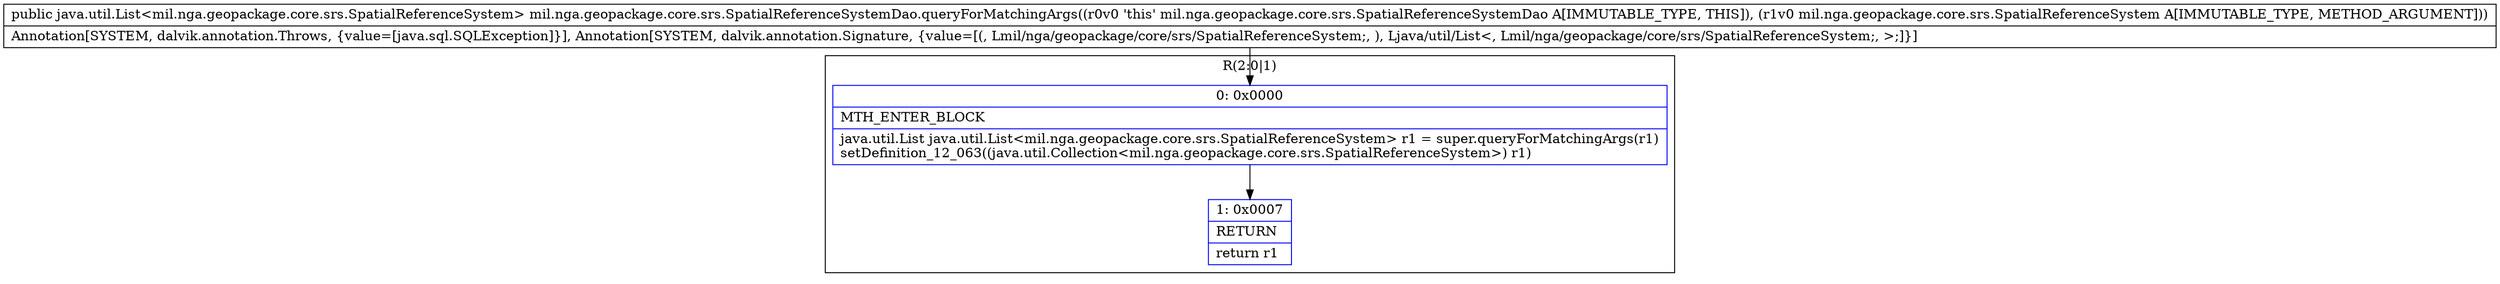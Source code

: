 digraph "CFG formil.nga.geopackage.core.srs.SpatialReferenceSystemDao.queryForMatchingArgs(Lmil\/nga\/geopackage\/core\/srs\/SpatialReferenceSystem;)Ljava\/util\/List;" {
subgraph cluster_Region_1409850925 {
label = "R(2:0|1)";
node [shape=record,color=blue];
Node_0 [shape=record,label="{0\:\ 0x0000|MTH_ENTER_BLOCK\l|java.util.List java.util.List\<mil.nga.geopackage.core.srs.SpatialReferenceSystem\> r1 = super.queryForMatchingArgs(r1)\lsetDefinition_12_063((java.util.Collection\<mil.nga.geopackage.core.srs.SpatialReferenceSystem\>) r1)\l}"];
Node_1 [shape=record,label="{1\:\ 0x0007|RETURN\l|return r1\l}"];
}
MethodNode[shape=record,label="{public java.util.List\<mil.nga.geopackage.core.srs.SpatialReferenceSystem\> mil.nga.geopackage.core.srs.SpatialReferenceSystemDao.queryForMatchingArgs((r0v0 'this' mil.nga.geopackage.core.srs.SpatialReferenceSystemDao A[IMMUTABLE_TYPE, THIS]), (r1v0 mil.nga.geopackage.core.srs.SpatialReferenceSystem A[IMMUTABLE_TYPE, METHOD_ARGUMENT]))  | Annotation[SYSTEM, dalvik.annotation.Throws, \{value=[java.sql.SQLException]\}], Annotation[SYSTEM, dalvik.annotation.Signature, \{value=[(, Lmil\/nga\/geopackage\/core\/srs\/SpatialReferenceSystem;, ), Ljava\/util\/List\<, Lmil\/nga\/geopackage\/core\/srs\/SpatialReferenceSystem;, \>;]\}]\l}"];
MethodNode -> Node_0;
Node_0 -> Node_1;
}

